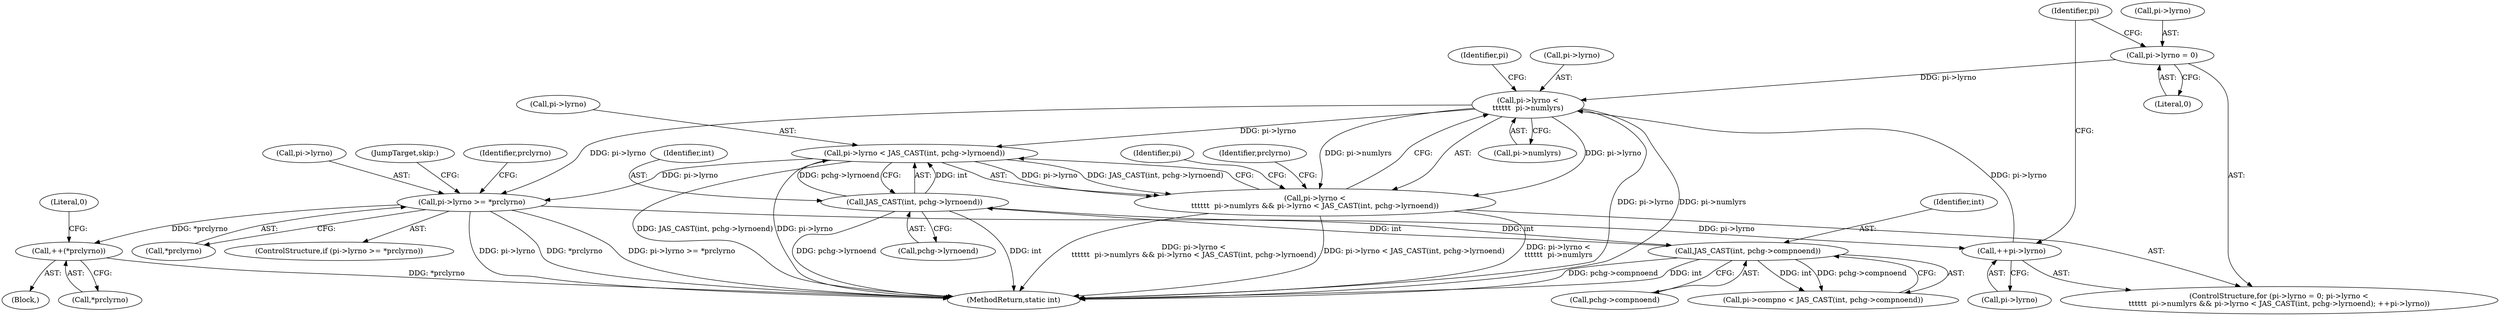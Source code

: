 digraph "0_jasper_1f0dfe5a42911b6880a1445f13f6d615ddb55387@pointer" {
"1000642" [label="(Call,pi->lyrno <\n\t\t\t\t\t\t  pi->numlyrs)"];
"1000636" [label="(Call,pi->lyrno = 0)"];
"1000658" [label="(Call,++pi->lyrno)"];
"1000676" [label="(Call,pi->lyrno >= *prclyrno)"];
"1000642" [label="(Call,pi->lyrno <\n\t\t\t\t\t\t  pi->numlyrs)"];
"1000649" [label="(Call,pi->lyrno < JAS_CAST(int, pchg->lyrnoend))"];
"1000653" [label="(Call,JAS_CAST(int, pchg->lyrnoend))"];
"1000159" [label="(Call,JAS_CAST(int, pchg->compnoend))"];
"1000641" [label="(Call,pi->lyrno <\n\t\t\t\t\t\t  pi->numlyrs && pi->lyrno < JAS_CAST(int, pchg->lyrnoend))"];
"1000683" [label="(Call,++(*prclyrno))"];
"1000641" [label="(Call,pi->lyrno <\n\t\t\t\t\t\t  pi->numlyrs && pi->lyrno < JAS_CAST(int, pchg->lyrnoend))"];
"1000680" [label="(Call,*prclyrno)"];
"1000654" [label="(Identifier,int)"];
"1000640" [label="(Literal,0)"];
"1000637" [label="(Call,pi->lyrno)"];
"1000649" [label="(Call,pi->lyrno < JAS_CAST(int, pchg->lyrnoend))"];
"1000687" [label="(Literal,0)"];
"1000688" [label="(JumpTarget,skip:)"];
"1000155" [label="(Call,pi->compno < JAS_CAST(int, pchg->compnoend))"];
"1000161" [label="(Call,pchg->compnoend)"];
"1000650" [label="(Call,pi->lyrno)"];
"1000675" [label="(ControlStructure,if (pi->lyrno >= *prclyrno))"];
"1000691" [label="(MethodReturn,static int)"];
"1000636" [label="(Call,pi->lyrno = 0)"];
"1000658" [label="(Call,++pi->lyrno)"];
"1000160" [label="(Identifier,int)"];
"1000655" [label="(Call,pchg->lyrnoend)"];
"1000685" [label="(Identifier,prclyrno)"];
"1000651" [label="(Identifier,pi)"];
"1000646" [label="(Call,pi->numlyrs)"];
"1000683" [label="(Call,++(*prclyrno))"];
"1000425" [label="(Identifier,pi)"];
"1000642" [label="(Call,pi->lyrno <\n\t\t\t\t\t\t  pi->numlyrs)"];
"1000643" [label="(Call,pi->lyrno)"];
"1000644" [label="(Identifier,pi)"];
"1000659" [label="(Call,pi->lyrno)"];
"1000677" [label="(Call,pi->lyrno)"];
"1000653" [label="(Call,JAS_CAST(int, pchg->lyrnoend))"];
"1000664" [label="(Identifier,prclyrno)"];
"1000159" [label="(Call,JAS_CAST(int, pchg->compnoend))"];
"1000684" [label="(Call,*prclyrno)"];
"1000676" [label="(Call,pi->lyrno >= *prclyrno)"];
"1000682" [label="(Block,)"];
"1000635" [label="(ControlStructure,for (pi->lyrno = 0; pi->lyrno <\n\t\t\t\t\t\t  pi->numlyrs && pi->lyrno < JAS_CAST(int, pchg->lyrnoend); ++pi->lyrno))"];
"1000642" -> "1000641"  [label="AST: "];
"1000642" -> "1000646"  [label="CFG: "];
"1000643" -> "1000642"  [label="AST: "];
"1000646" -> "1000642"  [label="AST: "];
"1000651" -> "1000642"  [label="CFG: "];
"1000641" -> "1000642"  [label="CFG: "];
"1000642" -> "1000691"  [label="DDG: pi->lyrno"];
"1000642" -> "1000691"  [label="DDG: pi->numlyrs"];
"1000642" -> "1000641"  [label="DDG: pi->lyrno"];
"1000642" -> "1000641"  [label="DDG: pi->numlyrs"];
"1000636" -> "1000642"  [label="DDG: pi->lyrno"];
"1000658" -> "1000642"  [label="DDG: pi->lyrno"];
"1000642" -> "1000649"  [label="DDG: pi->lyrno"];
"1000642" -> "1000676"  [label="DDG: pi->lyrno"];
"1000636" -> "1000635"  [label="AST: "];
"1000636" -> "1000640"  [label="CFG: "];
"1000637" -> "1000636"  [label="AST: "];
"1000640" -> "1000636"  [label="AST: "];
"1000644" -> "1000636"  [label="CFG: "];
"1000658" -> "1000635"  [label="AST: "];
"1000658" -> "1000659"  [label="CFG: "];
"1000659" -> "1000658"  [label="AST: "];
"1000644" -> "1000658"  [label="CFG: "];
"1000676" -> "1000658"  [label="DDG: pi->lyrno"];
"1000676" -> "1000675"  [label="AST: "];
"1000676" -> "1000680"  [label="CFG: "];
"1000677" -> "1000676"  [label="AST: "];
"1000680" -> "1000676"  [label="AST: "];
"1000685" -> "1000676"  [label="CFG: "];
"1000688" -> "1000676"  [label="CFG: "];
"1000676" -> "1000691"  [label="DDG: pi->lyrno >= *prclyrno"];
"1000676" -> "1000691"  [label="DDG: pi->lyrno"];
"1000676" -> "1000691"  [label="DDG: *prclyrno"];
"1000649" -> "1000676"  [label="DDG: pi->lyrno"];
"1000676" -> "1000683"  [label="DDG: *prclyrno"];
"1000649" -> "1000641"  [label="AST: "];
"1000649" -> "1000653"  [label="CFG: "];
"1000650" -> "1000649"  [label="AST: "];
"1000653" -> "1000649"  [label="AST: "];
"1000641" -> "1000649"  [label="CFG: "];
"1000649" -> "1000691"  [label="DDG: pi->lyrno"];
"1000649" -> "1000691"  [label="DDG: JAS_CAST(int, pchg->lyrnoend)"];
"1000649" -> "1000641"  [label="DDG: pi->lyrno"];
"1000649" -> "1000641"  [label="DDG: JAS_CAST(int, pchg->lyrnoend)"];
"1000653" -> "1000649"  [label="DDG: int"];
"1000653" -> "1000649"  [label="DDG: pchg->lyrnoend"];
"1000653" -> "1000655"  [label="CFG: "];
"1000654" -> "1000653"  [label="AST: "];
"1000655" -> "1000653"  [label="AST: "];
"1000653" -> "1000691"  [label="DDG: pchg->lyrnoend"];
"1000653" -> "1000691"  [label="DDG: int"];
"1000653" -> "1000159"  [label="DDG: int"];
"1000159" -> "1000653"  [label="DDG: int"];
"1000159" -> "1000155"  [label="AST: "];
"1000159" -> "1000161"  [label="CFG: "];
"1000160" -> "1000159"  [label="AST: "];
"1000161" -> "1000159"  [label="AST: "];
"1000155" -> "1000159"  [label="CFG: "];
"1000159" -> "1000691"  [label="DDG: int"];
"1000159" -> "1000691"  [label="DDG: pchg->compnoend"];
"1000159" -> "1000155"  [label="DDG: int"];
"1000159" -> "1000155"  [label="DDG: pchg->compnoend"];
"1000641" -> "1000635"  [label="AST: "];
"1000664" -> "1000641"  [label="CFG: "];
"1000425" -> "1000641"  [label="CFG: "];
"1000641" -> "1000691"  [label="DDG: pi->lyrno <\n\t\t\t\t\t\t  pi->numlyrs && pi->lyrno < JAS_CAST(int, pchg->lyrnoend)"];
"1000641" -> "1000691"  [label="DDG: pi->lyrno < JAS_CAST(int, pchg->lyrnoend)"];
"1000641" -> "1000691"  [label="DDG: pi->lyrno <\n\t\t\t\t\t\t  pi->numlyrs"];
"1000683" -> "1000682"  [label="AST: "];
"1000683" -> "1000684"  [label="CFG: "];
"1000684" -> "1000683"  [label="AST: "];
"1000687" -> "1000683"  [label="CFG: "];
"1000683" -> "1000691"  [label="DDG: *prclyrno"];
}
